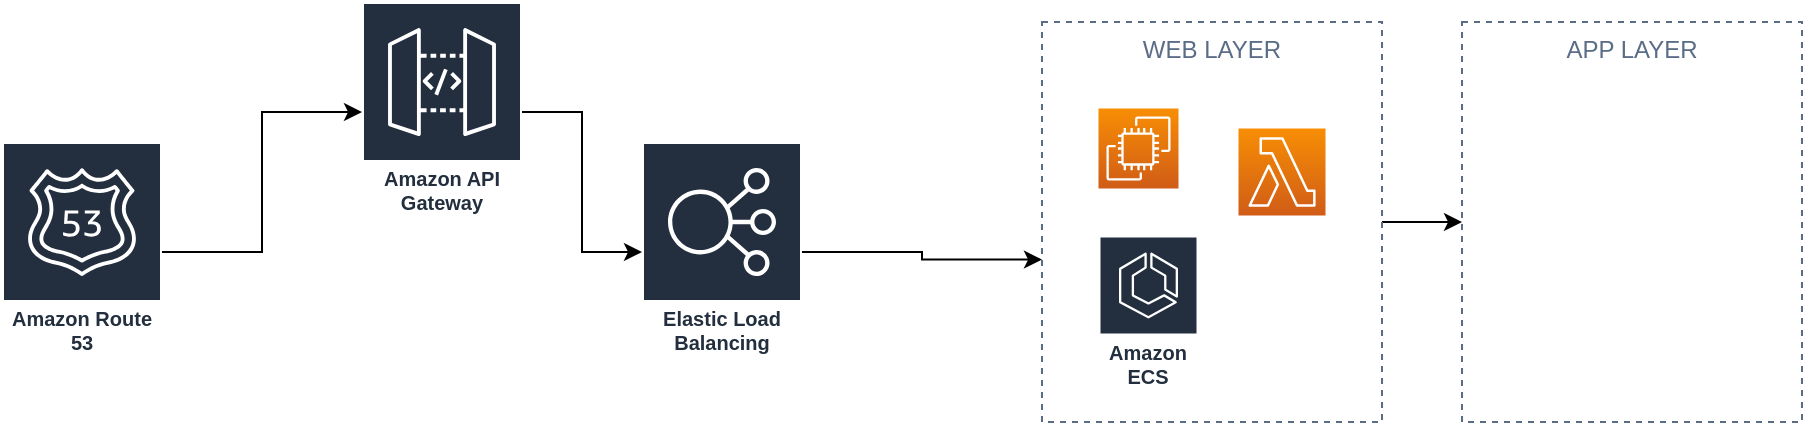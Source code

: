 <mxfile version="21.1.9" type="github">
  <diagram name="Page-1" id="v2ZAikmmTGrq9qf6-KFw">
    <mxGraphModel dx="983" dy="430" grid="1" gridSize="10" guides="1" tooltips="1" connect="1" arrows="1" fold="1" page="1" pageScale="1" pageWidth="850" pageHeight="1100" math="0" shadow="0">
      <root>
        <mxCell id="0" />
        <mxCell id="1" parent="0" />
        <mxCell id="3XvhKQUpufL0Zad9og4j-8" value="" style="edgeStyle=orthogonalEdgeStyle;rounded=0;orthogonalLoop=1;jettySize=auto;html=1;" edge="1" parent="1" source="3XvhKQUpufL0Zad9og4j-3" target="3XvhKQUpufL0Zad9og4j-5">
          <mxGeometry relative="1" as="geometry" />
        </mxCell>
        <mxCell id="3XvhKQUpufL0Zad9og4j-3" value="Amazon API Gateway" style="sketch=0;outlineConnect=0;fontColor=#232F3E;gradientColor=none;strokeColor=#ffffff;fillColor=#232F3E;dashed=0;verticalLabelPosition=middle;verticalAlign=bottom;align=center;html=1;whiteSpace=wrap;fontSize=10;fontStyle=1;spacing=3;shape=mxgraph.aws4.productIcon;prIcon=mxgraph.aws4.api_gateway;" vertex="1" parent="1">
          <mxGeometry x="300" y="90" width="80" height="110" as="geometry" />
        </mxCell>
        <mxCell id="3XvhKQUpufL0Zad9og4j-7" value="" style="edgeStyle=orthogonalEdgeStyle;rounded=0;orthogonalLoop=1;jettySize=auto;html=1;" edge="1" parent="1" source="3XvhKQUpufL0Zad9og4j-4" target="3XvhKQUpufL0Zad9og4j-3">
          <mxGeometry relative="1" as="geometry" />
        </mxCell>
        <mxCell id="3XvhKQUpufL0Zad9og4j-4" value="Amazon Route 53" style="sketch=0;outlineConnect=0;fontColor=#232F3E;gradientColor=none;strokeColor=#ffffff;fillColor=#232F3E;dashed=0;verticalLabelPosition=middle;verticalAlign=bottom;align=center;html=1;whiteSpace=wrap;fontSize=10;fontStyle=1;spacing=3;shape=mxgraph.aws4.productIcon;prIcon=mxgraph.aws4.route_53;" vertex="1" parent="1">
          <mxGeometry x="120" y="160" width="80" height="110" as="geometry" />
        </mxCell>
        <mxCell id="3XvhKQUpufL0Zad9og4j-10" value="" style="edgeStyle=orthogonalEdgeStyle;rounded=0;orthogonalLoop=1;jettySize=auto;html=1;entryX=0;entryY=0.594;entryDx=0;entryDy=0;entryPerimeter=0;" edge="1" parent="1" source="3XvhKQUpufL0Zad9og4j-5" target="3XvhKQUpufL0Zad9og4j-9">
          <mxGeometry relative="1" as="geometry" />
        </mxCell>
        <mxCell id="3XvhKQUpufL0Zad9og4j-5" value="Elastic Load Balancing" style="sketch=0;outlineConnect=0;fontColor=#232F3E;gradientColor=none;strokeColor=#ffffff;fillColor=#232F3E;dashed=0;verticalLabelPosition=middle;verticalAlign=bottom;align=center;html=1;whiteSpace=wrap;fontSize=10;fontStyle=1;spacing=3;shape=mxgraph.aws4.productIcon;prIcon=mxgraph.aws4.elastic_load_balancing;" vertex="1" parent="1">
          <mxGeometry x="440" y="160" width="80" height="110" as="geometry" />
        </mxCell>
        <mxCell id="3XvhKQUpufL0Zad9og4j-17" value="" style="edgeStyle=orthogonalEdgeStyle;rounded=0;orthogonalLoop=1;jettySize=auto;html=1;" edge="1" parent="1" source="3XvhKQUpufL0Zad9og4j-9" target="3XvhKQUpufL0Zad9og4j-16">
          <mxGeometry relative="1" as="geometry" />
        </mxCell>
        <mxCell id="3XvhKQUpufL0Zad9og4j-9" value="WEB LAYER" style="fillColor=none;strokeColor=#5A6C86;dashed=1;verticalAlign=top;fontStyle=0;fontColor=#5A6C86;whiteSpace=wrap;html=1;" vertex="1" parent="1">
          <mxGeometry x="640" y="100" width="170" height="200" as="geometry" />
        </mxCell>
        <mxCell id="3XvhKQUpufL0Zad9og4j-11" value="" style="sketch=0;points=[[0,0,0],[0.25,0,0],[0.5,0,0],[0.75,0,0],[1,0,0],[0,1,0],[0.25,1,0],[0.5,1,0],[0.75,1,0],[1,1,0],[0,0.25,0],[0,0.5,0],[0,0.75,0],[1,0.25,0],[1,0.5,0],[1,0.75,0]];outlineConnect=0;fontColor=#232F3E;gradientColor=#F78E04;gradientDirection=north;fillColor=#D05C17;strokeColor=#ffffff;dashed=0;verticalLabelPosition=bottom;verticalAlign=top;align=center;html=1;fontSize=12;fontStyle=0;aspect=fixed;shape=mxgraph.aws4.resourceIcon;resIcon=mxgraph.aws4.ec2;" vertex="1" parent="1">
          <mxGeometry x="668.25" y="143.25" width="40" height="40" as="geometry" />
        </mxCell>
        <mxCell id="3XvhKQUpufL0Zad9og4j-13" value="" style="sketch=0;points=[[0,0,0],[0.25,0,0],[0.5,0,0],[0.75,0,0],[1,0,0],[0,1,0],[0.25,1,0],[0.5,1,0],[0.75,1,0],[1,1,0],[0,0.25,0],[0,0.5,0],[0,0.75,0],[1,0.25,0],[1,0.5,0],[1,0.75,0]];outlineConnect=0;fontColor=#232F3E;gradientColor=#F78E04;gradientDirection=north;fillColor=#D05C17;strokeColor=#ffffff;dashed=0;verticalLabelPosition=bottom;verticalAlign=top;align=center;html=1;fontSize=12;fontStyle=0;aspect=fixed;shape=mxgraph.aws4.resourceIcon;resIcon=mxgraph.aws4.lambda;" vertex="1" parent="1">
          <mxGeometry x="738.25" y="153.25" width="43.5" height="43.5" as="geometry" />
        </mxCell>
        <mxCell id="3XvhKQUpufL0Zad9og4j-14" value="Amazon ECS" style="sketch=0;outlineConnect=0;fontColor=#232F3E;gradientColor=none;strokeColor=#ffffff;fillColor=#232F3E;dashed=0;verticalLabelPosition=middle;verticalAlign=bottom;align=center;html=1;whiteSpace=wrap;fontSize=10;fontStyle=1;spacing=3;shape=mxgraph.aws4.productIcon;prIcon=mxgraph.aws4.ecs;" vertex="1" parent="1">
          <mxGeometry x="668.25" y="206.75" width="50" height="80" as="geometry" />
        </mxCell>
        <mxCell id="3XvhKQUpufL0Zad9og4j-16" value="APP LAYER" style="fillColor=none;strokeColor=#5A6C86;dashed=1;verticalAlign=top;fontStyle=0;fontColor=#5A6C86;whiteSpace=wrap;html=1;" vertex="1" parent="1">
          <mxGeometry x="850" y="100" width="170" height="200" as="geometry" />
        </mxCell>
      </root>
    </mxGraphModel>
  </diagram>
</mxfile>
